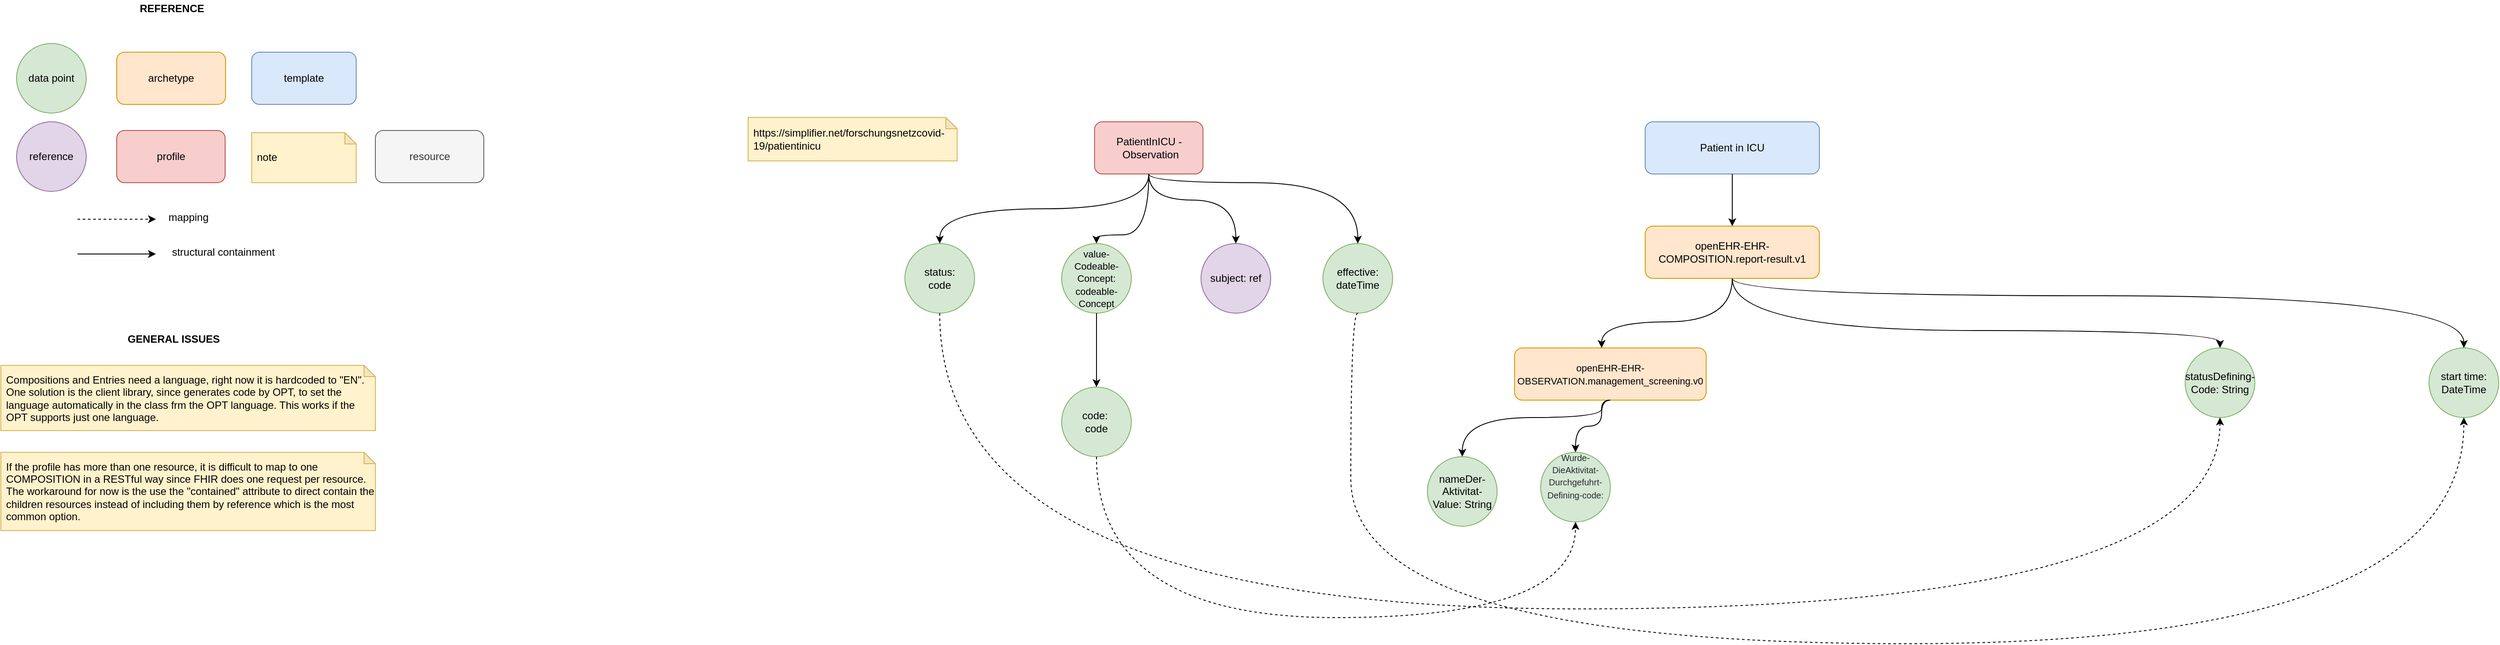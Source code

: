 <mxfile version="13.10.0" type="github">
  <diagram id="TMXSOWhYbLECOYfklIyv" name="Page-1">
    <mxGraphModel dx="5068" dy="1445" grid="1" gridSize="10" guides="1" tooltips="1" connect="1" arrows="1" fold="1" page="1" pageScale="1" pageWidth="850" pageHeight="1100" math="0" shadow="0">
      <root>
        <mxCell id="0" />
        <mxCell id="1" parent="0" />
        <mxCell id="WNOsDTk-nys0i8xbJVlw-129" style="edgeStyle=orthogonalEdgeStyle;curved=1;orthogonalLoop=1;jettySize=auto;html=1;exitX=0.5;exitY=1;exitDx=0;exitDy=0;strokeColor=#000000;dashed=1;" parent="1" edge="1">
          <mxGeometry relative="1" as="geometry">
            <mxPoint x="-1820" y="372" as="targetPoint" />
            <mxPoint x="-1910" y="372" as="sourcePoint" />
          </mxGeometry>
        </mxCell>
        <mxCell id="WNOsDTk-nys0i8xbJVlw-130" value="mapping" style="text;html=1;align=center;verticalAlign=middle;resizable=0;points=[];autosize=1;" parent="1" vertex="1">
          <mxGeometry x="-1818" y="360" width="70" height="20" as="geometry" />
        </mxCell>
        <mxCell id="WNOsDTk-nys0i8xbJVlw-131" style="edgeStyle=orthogonalEdgeStyle;curved=1;orthogonalLoop=1;jettySize=auto;html=1;exitX=0.5;exitY=1;exitDx=0;exitDy=0;strokeColor=#000000;" parent="1" edge="1">
          <mxGeometry relative="1" as="geometry">
            <mxPoint x="-1820.0" y="412" as="targetPoint" />
            <mxPoint x="-1910.0" y="412" as="sourcePoint" />
          </mxGeometry>
        </mxCell>
        <mxCell id="WNOsDTk-nys0i8xbJVlw-132" value="structural containment" style="text;html=1;align=center;verticalAlign=middle;resizable=0;points=[];autosize=1;" parent="1" vertex="1">
          <mxGeometry x="-1823" y="400" width="160" height="20" as="geometry" />
        </mxCell>
        <mxCell id="WNOsDTk-nys0i8xbJVlw-160" value="&lt;b&gt;GENERAL ISSUES&lt;/b&gt;" style="text;html=1;align=center;verticalAlign=middle;resizable=0;points=[];autosize=1;" parent="1" vertex="1">
          <mxGeometry x="-1870" y="500" width="140" height="20" as="geometry" />
        </mxCell>
        <mxCell id="WNOsDTk-nys0i8xbJVlw-161" value="Compositions and Entries need a language, right now it is hardcoded to &quot;EN&quot;. One solution is the client library, since generates code by OPT, to set the language automatically in the class frm the OPT language. This works if the OPT supports just one language." style="shape=note;whiteSpace=wrap;html=1;backgroundOutline=1;darkOpacity=0.05;fillColor=#fff2cc;strokeColor=#d6b656;size=13;align=left;spacingLeft=4;" parent="1" vertex="1">
          <mxGeometry x="-1998" y="540" width="430" height="75" as="geometry" />
        </mxCell>
        <mxCell id="WNOsDTk-nys0i8xbJVlw-162" value="If the profile has more than one resource, it is difficult to map to one COMPOSITION in a RESTful way since FHIR does one request per resource. The workaround for now is the use the &quot;contained&quot; attribute to direct contain the children resources instead of including them by reference which is the most common option." style="shape=note;whiteSpace=wrap;html=1;backgroundOutline=1;darkOpacity=0.05;fillColor=#fff2cc;strokeColor=#d6b656;size=13;align=left;spacingLeft=4;" parent="1" vertex="1">
          <mxGeometry x="-1998" y="640" width="430" height="90" as="geometry" />
        </mxCell>
        <mxCell id="WNOsDTk-nys0i8xbJVlw-35" value="data point" style="ellipse;whiteSpace=wrap;html=1;aspect=fixed;fillColor=#d5e8d4;strokeColor=#82b366;" parent="1" vertex="1">
          <mxGeometry x="-1980" y="170" width="80" height="80" as="geometry" />
        </mxCell>
        <mxCell id="WNOsDTk-nys0i8xbJVlw-36" value="archetype" style="rounded=1;whiteSpace=wrap;html=1;fillColor=#ffe6cc;strokeColor=#d79b00;" parent="1" vertex="1">
          <mxGeometry x="-1865" y="180" width="125" height="60" as="geometry" />
        </mxCell>
        <mxCell id="WNOsDTk-nys0i8xbJVlw-37" value="template" style="rounded=1;whiteSpace=wrap;html=1;fillColor=#dae8fc;strokeColor=#6c8ebf;" parent="1" vertex="1">
          <mxGeometry x="-1710" y="180" width="120" height="60" as="geometry" />
        </mxCell>
        <mxCell id="WNOsDTk-nys0i8xbJVlw-38" value="profile" style="rounded=1;whiteSpace=wrap;html=1;fillColor=#f8cecc;strokeColor=#b85450;" parent="1" vertex="1">
          <mxGeometry x="-1865" y="270" width="124.5" height="60" as="geometry" />
        </mxCell>
        <mxCell id="WNOsDTk-nys0i8xbJVlw-39" value="note" style="shape=note;whiteSpace=wrap;html=1;backgroundOutline=1;darkOpacity=0.05;fillColor=#fff2cc;strokeColor=#d6b656;size=13;align=left;spacingLeft=4;" parent="1" vertex="1">
          <mxGeometry x="-1710" y="272.5" width="120" height="57.5" as="geometry" />
        </mxCell>
        <mxCell id="2" value="REFERENCE" style="text;html=1;align=center;verticalAlign=middle;resizable=0;points=[];autosize=1;fontStyle=1" parent="1" vertex="1">
          <mxGeometry x="-1852.5" y="120" width="100" height="20" as="geometry" />
        </mxCell>
        <mxCell id="WNOsDTk-nys0i8xbJVlw-103" value="reference" style="ellipse;whiteSpace=wrap;html=1;aspect=fixed;fillColor=#e1d5e7;strokeColor=#9673a6;" parent="1" vertex="1">
          <mxGeometry x="-1980" y="260" width="80" height="80" as="geometry" />
        </mxCell>
        <mxCell id="48C0j_drKvZkJ34L1-IZ-98" value="resource" style="rounded=1;whiteSpace=wrap;html=1;fillColor=#f5f5f5;strokeColor=#666666;fontColor=#333333;" parent="1" vertex="1">
          <mxGeometry x="-1568" y="270" width="124.5" height="60" as="geometry" />
        </mxCell>
        <mxCell id="BWCG1YFNvTNrp1tG9PvR-2" value="PatientInICU - &amp;nbsp;Observation" style="rounded=1;whiteSpace=wrap;html=1;fillColor=#f8cecc;strokeColor=#b85450;" parent="1" vertex="1">
          <mxGeometry x="-742.25" y="260" width="124.5" height="60" as="geometry" />
        </mxCell>
        <UserObject label="https://simplifier.net/forschungsnetzcovid-19/patientinicu" link="https://simplifier.net/forschungsnetzcovid-19/bloodpressure" id="BWCG1YFNvTNrp1tG9PvR-3">
          <mxCell style="shape=note;whiteSpace=wrap;html=1;backgroundOutline=1;darkOpacity=0.05;fillColor=#fff2cc;strokeColor=#d6b656;size=13;align=left;spacingLeft=4;" parent="1" vertex="1">
            <mxGeometry x="-1140" y="255" width="240" height="50" as="geometry" />
          </mxCell>
        </UserObject>
        <mxCell id="BWCG1YFNvTNrp1tG9PvR-5" value="status:&lt;br&gt;code" style="ellipse;whiteSpace=wrap;html=1;aspect=fixed;fillColor=#d5e8d4;strokeColor=#82b366;" parent="1" vertex="1">
          <mxGeometry x="-960" y="400" width="80" height="80" as="geometry" />
        </mxCell>
        <mxCell id="h2Y0RTakNAgf0IYQmvkw-2" value="code:&amp;nbsp;&lt;br&gt;code" style="ellipse;whiteSpace=wrap;html=1;aspect=fixed;fillColor=#d5e8d4;strokeColor=#82b366;" parent="1" vertex="1">
          <mxGeometry x="-780" y="565" width="80" height="80" as="geometry" />
        </mxCell>
        <mxCell id="h2Y0RTakNAgf0IYQmvkw-8" style="edgeStyle=orthogonalEdgeStyle;curved=1;orthogonalLoop=1;jettySize=auto;html=1;exitX=0.5;exitY=1;exitDx=0;exitDy=0;strokeColor=#000000;entryX=0.5;entryY=0;entryDx=0;entryDy=0;entryPerimeter=0;" parent="1" source="BWCG1YFNvTNrp1tG9PvR-2" target="IjaonLrTJWPJzYlzKZe0-2" edge="1">
          <mxGeometry relative="1" as="geometry">
            <mxPoint x="-800" y="560" as="targetPoint" />
            <mxPoint x="-910" y="480" as="sourcePoint" />
            <Array as="points">
              <mxPoint x="-680" y="390" />
              <mxPoint x="-740" y="390" />
            </Array>
          </mxGeometry>
        </mxCell>
        <mxCell id="h2Y0RTakNAgf0IYQmvkw-9" value="subject: ref" style="ellipse;whiteSpace=wrap;html=1;aspect=fixed;fillColor=#e1d5e7;strokeColor=#9673a6;" parent="1" vertex="1">
          <mxGeometry x="-620" y="400" width="80" height="80" as="geometry" />
        </mxCell>
        <mxCell id="h2Y0RTakNAgf0IYQmvkw-10" style="edgeStyle=orthogonalEdgeStyle;curved=1;orthogonalLoop=1;jettySize=auto;html=1;strokeColor=#000000;entryX=0.5;entryY=0;entryDx=0;entryDy=0;exitX=0.5;exitY=1;exitDx=0;exitDy=0;" parent="1" source="BWCG1YFNvTNrp1tG9PvR-2" target="h2Y0RTakNAgf0IYQmvkw-9" edge="1">
          <mxGeometry relative="1" as="geometry">
            <mxPoint x="-760" y="580" as="targetPoint" />
            <mxPoint x="-910" y="490" as="sourcePoint" />
            <Array as="points">
              <mxPoint x="-680" y="350" />
              <mxPoint x="-580" y="350" />
            </Array>
          </mxGeometry>
        </mxCell>
        <mxCell id="h2Y0RTakNAgf0IYQmvkw-11" style="edgeStyle=orthogonalEdgeStyle;curved=1;orthogonalLoop=1;jettySize=auto;html=1;strokeColor=#000000;entryX=0.5;entryY=0;entryDx=0;entryDy=0;exitX=0.5;exitY=1;exitDx=0;exitDy=0;" parent="1" target="BWCG1YFNvTNrp1tG9PvR-5" edge="1">
          <mxGeometry relative="1" as="geometry">
            <mxPoint x="-890" y="400" as="targetPoint" />
            <mxPoint x="-680" y="320" as="sourcePoint" />
            <Array as="points">
              <mxPoint x="-680" y="360" />
              <mxPoint x="-920" y="360" />
            </Array>
          </mxGeometry>
        </mxCell>
        <mxCell id="h2Y0RTakNAgf0IYQmvkw-13" value="effective: dateTime" style="ellipse;whiteSpace=wrap;html=1;aspect=fixed;fillColor=#d5e8d4;strokeColor=#82b366;" parent="1" vertex="1">
          <mxGeometry x="-480" y="400" width="80" height="80" as="geometry" />
        </mxCell>
        <mxCell id="h2Y0RTakNAgf0IYQmvkw-14" style="edgeStyle=orthogonalEdgeStyle;curved=1;orthogonalLoop=1;jettySize=auto;html=1;strokeColor=#000000;entryX=0.5;entryY=0;entryDx=0;entryDy=0;exitX=0.5;exitY=1;exitDx=0;exitDy=0;" parent="1" source="BWCG1YFNvTNrp1tG9PvR-2" target="h2Y0RTakNAgf0IYQmvkw-13" edge="1">
          <mxGeometry relative="1" as="geometry">
            <mxPoint x="-570" y="410" as="targetPoint" />
            <mxPoint x="-670" y="330" as="sourcePoint" />
            <Array as="points">
              <mxPoint x="-680" y="330" />
              <mxPoint x="-440" y="330" />
            </Array>
          </mxGeometry>
        </mxCell>
        <mxCell id="h2Y0RTakNAgf0IYQmvkw-15" value="Patient in ICU" style="rounded=1;whiteSpace=wrap;html=1;fillColor=#dae8fc;strokeColor=#6c8ebf;" parent="1" vertex="1">
          <mxGeometry x="-110" y="260" width="200" height="60" as="geometry" />
        </mxCell>
        <mxCell id="h2Y0RTakNAgf0IYQmvkw-16" value="&lt;div class=&quot;cm-node-details-value cm-node-details-arch-id&quot;&gt;openEHR-EHR-COMPOSITION.report-result.v1&lt;/div&gt;" style="rounded=1;whiteSpace=wrap;html=1;fillColor=#ffe6cc;strokeColor=#d79b00;" parent="1" vertex="1">
          <mxGeometry x="-110" y="380" width="200" height="60" as="geometry" />
        </mxCell>
        <mxCell id="h2Y0RTakNAgf0IYQmvkw-17" value="&lt;div class=&quot;cm-node-details-value cm-node-details-arch-id&quot;&gt;&lt;span style=&quot;font-family: &amp;#34;tahoma&amp;#34; , &amp;#34;arial&amp;#34; , &amp;#34;helvetica&amp;#34; , sans-serif ; font-size: 11px&quot;&gt;openEHR-EHR-OBSERVATION.management_screening.v0&lt;/span&gt;&lt;br&gt;&lt;/div&gt;" style="rounded=1;whiteSpace=wrap;html=1;fillColor=#ffe6cc;strokeColor=#d79b00;" parent="1" vertex="1">
          <mxGeometry x="-260" y="520" width="220" height="60" as="geometry" />
        </mxCell>
        <mxCell id="h2Y0RTakNAgf0IYQmvkw-18" value="statusDefining-&lt;br&gt;Code: String" style="ellipse;whiteSpace=wrap;html=1;aspect=fixed;fillColor=#d5e8d4;strokeColor=#82b366;" parent="1" vertex="1">
          <mxGeometry x="510" y="520" width="80" height="80" as="geometry" />
        </mxCell>
        <mxCell id="h2Y0RTakNAgf0IYQmvkw-20" value="nameDer-&lt;br&gt;Aktivitat-&lt;br&gt;Value: String" style="ellipse;whiteSpace=wrap;html=1;aspect=fixed;fillColor=#d5e8d4;strokeColor=#82b366;" parent="1" vertex="1">
          <mxGeometry x="-360" y="645" width="80" height="80" as="geometry" />
        </mxCell>
        <mxCell id="h2Y0RTakNAgf0IYQmvkw-21" value="&lt;p&gt;&lt;span style=&quot;color: rgb(36 , 41 , 46)&quot;&gt;&lt;font style=&quot;font-size: 10.0px&quot;&gt;Wurde-DieAktivitat-Durchgefuhrt-Defining-code:&lt;/font&gt;&lt;/span&gt;&lt;/p&gt;&lt;p&gt;&lt;span style=&quot;color: rgb(36 , 41 , 46)&quot;&gt;&lt;font style=&quot;font-size: 10.0px&quot;&gt;&lt;br&gt;&lt;/font&gt;&lt;/span&gt;&lt;/p&gt;" style="ellipse;whiteSpace=wrap;html=1;aspect=fixed;fillColor=#d5e8d4;strokeColor=#82b366;" parent="1" vertex="1">
          <mxGeometry x="-230" y="640" width="80" height="80" as="geometry" />
        </mxCell>
        <mxCell id="h2Y0RTakNAgf0IYQmvkw-26" value="start time: DateTime" style="ellipse;whiteSpace=wrap;html=1;aspect=fixed;fillColor=#d5e8d4;strokeColor=#82b366;" parent="1" vertex="1">
          <mxGeometry x="790" y="520" width="80" height="80" as="geometry" />
        </mxCell>
        <mxCell id="h2Y0RTakNAgf0IYQmvkw-27" style="edgeStyle=orthogonalEdgeStyle;curved=1;orthogonalLoop=1;jettySize=auto;html=1;exitX=0.5;exitY=1;exitDx=0;exitDy=0;strokeColor=#000000;entryX=0.5;entryY=0;entryDx=0;entryDy=0;" parent="1" source="h2Y0RTakNAgf0IYQmvkw-17" target="h2Y0RTakNAgf0IYQmvkw-20" edge="1">
          <mxGeometry relative="1" as="geometry">
            <mxPoint x="-310" y="660" as="targetPoint" />
            <mxPoint x="-210" y="580" as="sourcePoint" />
            <Array as="points">
              <mxPoint x="-160" y="600" />
              <mxPoint x="-320" y="600" />
            </Array>
          </mxGeometry>
        </mxCell>
        <mxCell id="h2Y0RTakNAgf0IYQmvkw-28" style="edgeStyle=orthogonalEdgeStyle;curved=1;orthogonalLoop=1;jettySize=auto;html=1;exitX=0.5;exitY=1;exitDx=0;exitDy=0;strokeColor=#000000;entryX=0.5;entryY=0;entryDx=0;entryDy=0;" parent="1" source="h2Y0RTakNAgf0IYQmvkw-17" target="h2Y0RTakNAgf0IYQmvkw-21" edge="1">
          <mxGeometry relative="1" as="geometry">
            <mxPoint x="-310" y="655" as="targetPoint" />
            <mxPoint x="-150" y="590" as="sourcePoint" />
            <Array as="points">
              <mxPoint x="-160" y="610" />
              <mxPoint x="-190" y="610" />
            </Array>
          </mxGeometry>
        </mxCell>
        <mxCell id="h2Y0RTakNAgf0IYQmvkw-33" style="edgeStyle=orthogonalEdgeStyle;curved=1;orthogonalLoop=1;jettySize=auto;html=1;exitX=0.5;exitY=1;exitDx=0;exitDy=0;strokeColor=#000000;" parent="1" source="h2Y0RTakNAgf0IYQmvkw-16" edge="1">
          <mxGeometry relative="1" as="geometry">
            <mxPoint x="-160" y="520" as="targetPoint" />
            <mxPoint x="-150" y="590" as="sourcePoint" />
            <Array as="points">
              <mxPoint x="-10" y="490" />
              <mxPoint x="-160" y="490" />
            </Array>
          </mxGeometry>
        </mxCell>
        <mxCell id="h2Y0RTakNAgf0IYQmvkw-34" style="edgeStyle=orthogonalEdgeStyle;curved=1;orthogonalLoop=1;jettySize=auto;html=1;exitX=0.5;exitY=1;exitDx=0;exitDy=0;strokeColor=#000000;entryX=0.5;entryY=0;entryDx=0;entryDy=0;" parent="1" source="h2Y0RTakNAgf0IYQmvkw-16" target="h2Y0RTakNAgf0IYQmvkw-18" edge="1">
          <mxGeometry relative="1" as="geometry">
            <mxPoint x="-150" y="530" as="targetPoint" />
            <mxPoint y="450" as="sourcePoint" />
            <Array as="points">
              <mxPoint x="-10" y="500" />
              <mxPoint x="550" y="500" />
            </Array>
          </mxGeometry>
        </mxCell>
        <mxCell id="h2Y0RTakNAgf0IYQmvkw-36" style="edgeStyle=orthogonalEdgeStyle;curved=1;orthogonalLoop=1;jettySize=auto;html=1;exitX=0.5;exitY=1;exitDx=0;exitDy=0;strokeColor=#000000;entryX=0.5;entryY=0;entryDx=0;entryDy=0;" parent="1" source="h2Y0RTakNAgf0IYQmvkw-16" target="h2Y0RTakNAgf0IYQmvkw-26" edge="1">
          <mxGeometry relative="1" as="geometry">
            <mxPoint x="695" y="530" as="targetPoint" />
            <mxPoint y="450" as="sourcePoint" />
            <Array as="points">
              <mxPoint x="-10" y="460" />
              <mxPoint x="830" y="460" />
            </Array>
          </mxGeometry>
        </mxCell>
        <mxCell id="h2Y0RTakNAgf0IYQmvkw-38" value="" style="endArrow=classic;html=1;exitX=0.5;exitY=1;exitDx=0;exitDy=0;entryX=0.5;entryY=0;entryDx=0;entryDy=0;" parent="1" source="h2Y0RTakNAgf0IYQmvkw-15" target="h2Y0RTakNAgf0IYQmvkw-16" edge="1">
          <mxGeometry width="50" height="50" relative="1" as="geometry">
            <mxPoint x="90" y="600" as="sourcePoint" />
            <mxPoint x="140" y="550" as="targetPoint" />
            <Array as="points" />
          </mxGeometry>
        </mxCell>
        <mxCell id="h2Y0RTakNAgf0IYQmvkw-43" style="edgeStyle=orthogonalEdgeStyle;curved=1;orthogonalLoop=1;jettySize=auto;html=1;exitX=0.5;exitY=1;exitDx=0;exitDy=0;dashed=1;entryX=0.5;entryY=1;entryDx=0;entryDy=0;" parent="1" source="BWCG1YFNvTNrp1tG9PvR-5" target="h2Y0RTakNAgf0IYQmvkw-18" edge="1">
          <mxGeometry relative="1" as="geometry">
            <mxPoint x="-180" y="730" as="targetPoint" />
            <mxPoint x="-660" y="810" as="sourcePoint" />
            <Array as="points">
              <mxPoint x="-920" y="820" />
              <mxPoint x="550" y="820" />
            </Array>
          </mxGeometry>
        </mxCell>
        <mxCell id="h2Y0RTakNAgf0IYQmvkw-44" style="edgeStyle=orthogonalEdgeStyle;curved=1;orthogonalLoop=1;jettySize=auto;html=1;exitX=0.5;exitY=1;exitDx=0;exitDy=0;dashed=1;entryX=0.5;entryY=1;entryDx=0;entryDy=0;" parent="1" source="h2Y0RTakNAgf0IYQmvkw-2" target="h2Y0RTakNAgf0IYQmvkw-21" edge="1">
          <mxGeometry relative="1" as="geometry">
            <mxPoint x="450" y="720" as="targetPoint" />
            <mxPoint x="-430" y="490" as="sourcePoint" />
            <Array as="points">
              <mxPoint x="-740" y="830" />
              <mxPoint x="-190" y="830" />
            </Array>
          </mxGeometry>
        </mxCell>
        <mxCell id="h2Y0RTakNAgf0IYQmvkw-45" style="edgeStyle=orthogonalEdgeStyle;curved=1;orthogonalLoop=1;jettySize=auto;html=1;exitX=0.5;exitY=1;exitDx=0;exitDy=0;dashed=1;entryX=0.5;entryY=1;entryDx=0;entryDy=0;" parent="1" source="h2Y0RTakNAgf0IYQmvkw-13" target="h2Y0RTakNAgf0IYQmvkw-26" edge="1">
          <mxGeometry relative="1" as="geometry">
            <mxPoint x="460" y="730" as="targetPoint" />
            <mxPoint x="-430" y="490" as="sourcePoint" />
            <Array as="points">
              <mxPoint x="-448" y="480" />
              <mxPoint x="-448" y="860" />
              <mxPoint x="830" y="860" />
            </Array>
          </mxGeometry>
        </mxCell>
        <mxCell id="IjaonLrTJWPJzYlzKZe0-2" value="&lt;font style=&quot;font-size: 11.0px&quot;&gt;value-Codeable-&lt;br&gt;Concept:&lt;br&gt;codeable-&lt;br&gt;Concept&lt;/font&gt;" style="ellipse;whiteSpace=wrap;html=1;aspect=fixed;fillColor=#d5e8d4;strokeColor=#82b366;" vertex="1" parent="1">
          <mxGeometry x="-780" y="400" width="80" height="80" as="geometry" />
        </mxCell>
        <mxCell id="IjaonLrTJWPJzYlzKZe0-4" value="" style="endArrow=classic;html=1;exitX=0.5;exitY=1;exitDx=0;exitDy=0;entryX=0.5;entryY=0;entryDx=0;entryDy=0;" edge="1" parent="1" source="IjaonLrTJWPJzYlzKZe0-2" target="h2Y0RTakNAgf0IYQmvkw-2">
          <mxGeometry width="50" height="50" relative="1" as="geometry">
            <mxPoint x="-620" y="630" as="sourcePoint" />
            <mxPoint x="-570" y="580" as="targetPoint" />
          </mxGeometry>
        </mxCell>
      </root>
    </mxGraphModel>
  </diagram>
</mxfile>
